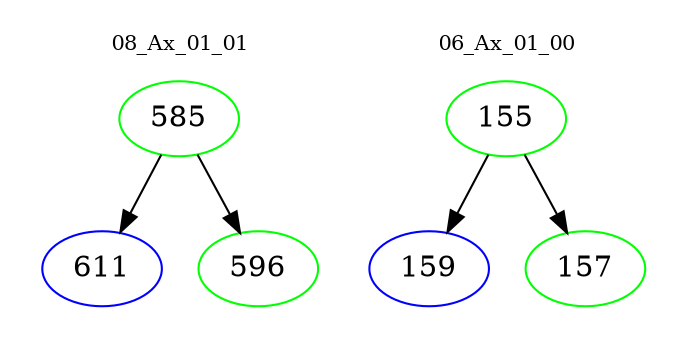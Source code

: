 digraph{
subgraph cluster_0 {
color = white
label = "08_Ax_01_01";
fontsize=10;
T0_585 [label="585", color="green"]
T0_585 -> T0_611 [color="black"]
T0_611 [label="611", color="blue"]
T0_585 -> T0_596 [color="black"]
T0_596 [label="596", color="green"]
}
subgraph cluster_1 {
color = white
label = "06_Ax_01_00";
fontsize=10;
T1_155 [label="155", color="green"]
T1_155 -> T1_159 [color="black"]
T1_159 [label="159", color="blue"]
T1_155 -> T1_157 [color="black"]
T1_157 [label="157", color="green"]
}
}
